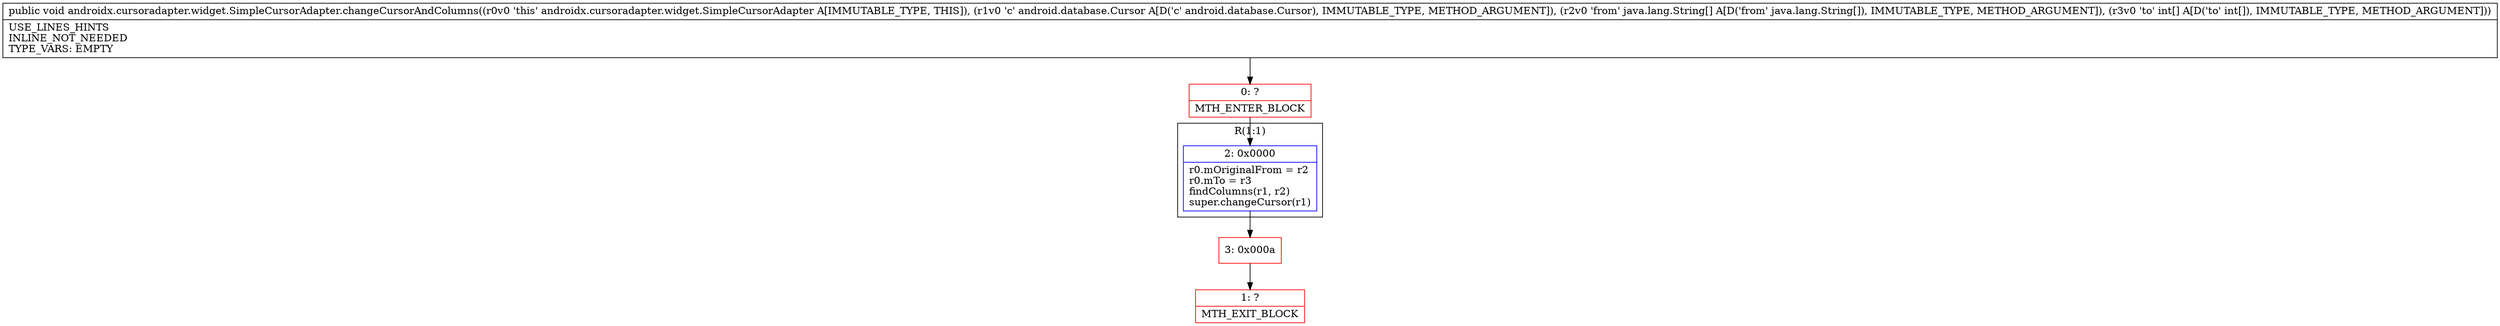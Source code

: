 digraph "CFG forandroidx.cursoradapter.widget.SimpleCursorAdapter.changeCursorAndColumns(Landroid\/database\/Cursor;[Ljava\/lang\/String;[I)V" {
subgraph cluster_Region_728482742 {
label = "R(1:1)";
node [shape=record,color=blue];
Node_2 [shape=record,label="{2\:\ 0x0000|r0.mOriginalFrom = r2\lr0.mTo = r3\lfindColumns(r1, r2)\lsuper.changeCursor(r1)\l}"];
}
Node_0 [shape=record,color=red,label="{0\:\ ?|MTH_ENTER_BLOCK\l}"];
Node_3 [shape=record,color=red,label="{3\:\ 0x000a}"];
Node_1 [shape=record,color=red,label="{1\:\ ?|MTH_EXIT_BLOCK\l}"];
MethodNode[shape=record,label="{public void androidx.cursoradapter.widget.SimpleCursorAdapter.changeCursorAndColumns((r0v0 'this' androidx.cursoradapter.widget.SimpleCursorAdapter A[IMMUTABLE_TYPE, THIS]), (r1v0 'c' android.database.Cursor A[D('c' android.database.Cursor), IMMUTABLE_TYPE, METHOD_ARGUMENT]), (r2v0 'from' java.lang.String[] A[D('from' java.lang.String[]), IMMUTABLE_TYPE, METHOD_ARGUMENT]), (r3v0 'to' int[] A[D('to' int[]), IMMUTABLE_TYPE, METHOD_ARGUMENT]))  | USE_LINES_HINTS\lINLINE_NOT_NEEDED\lTYPE_VARS: EMPTY\l}"];
MethodNode -> Node_0;Node_2 -> Node_3;
Node_0 -> Node_2;
Node_3 -> Node_1;
}

